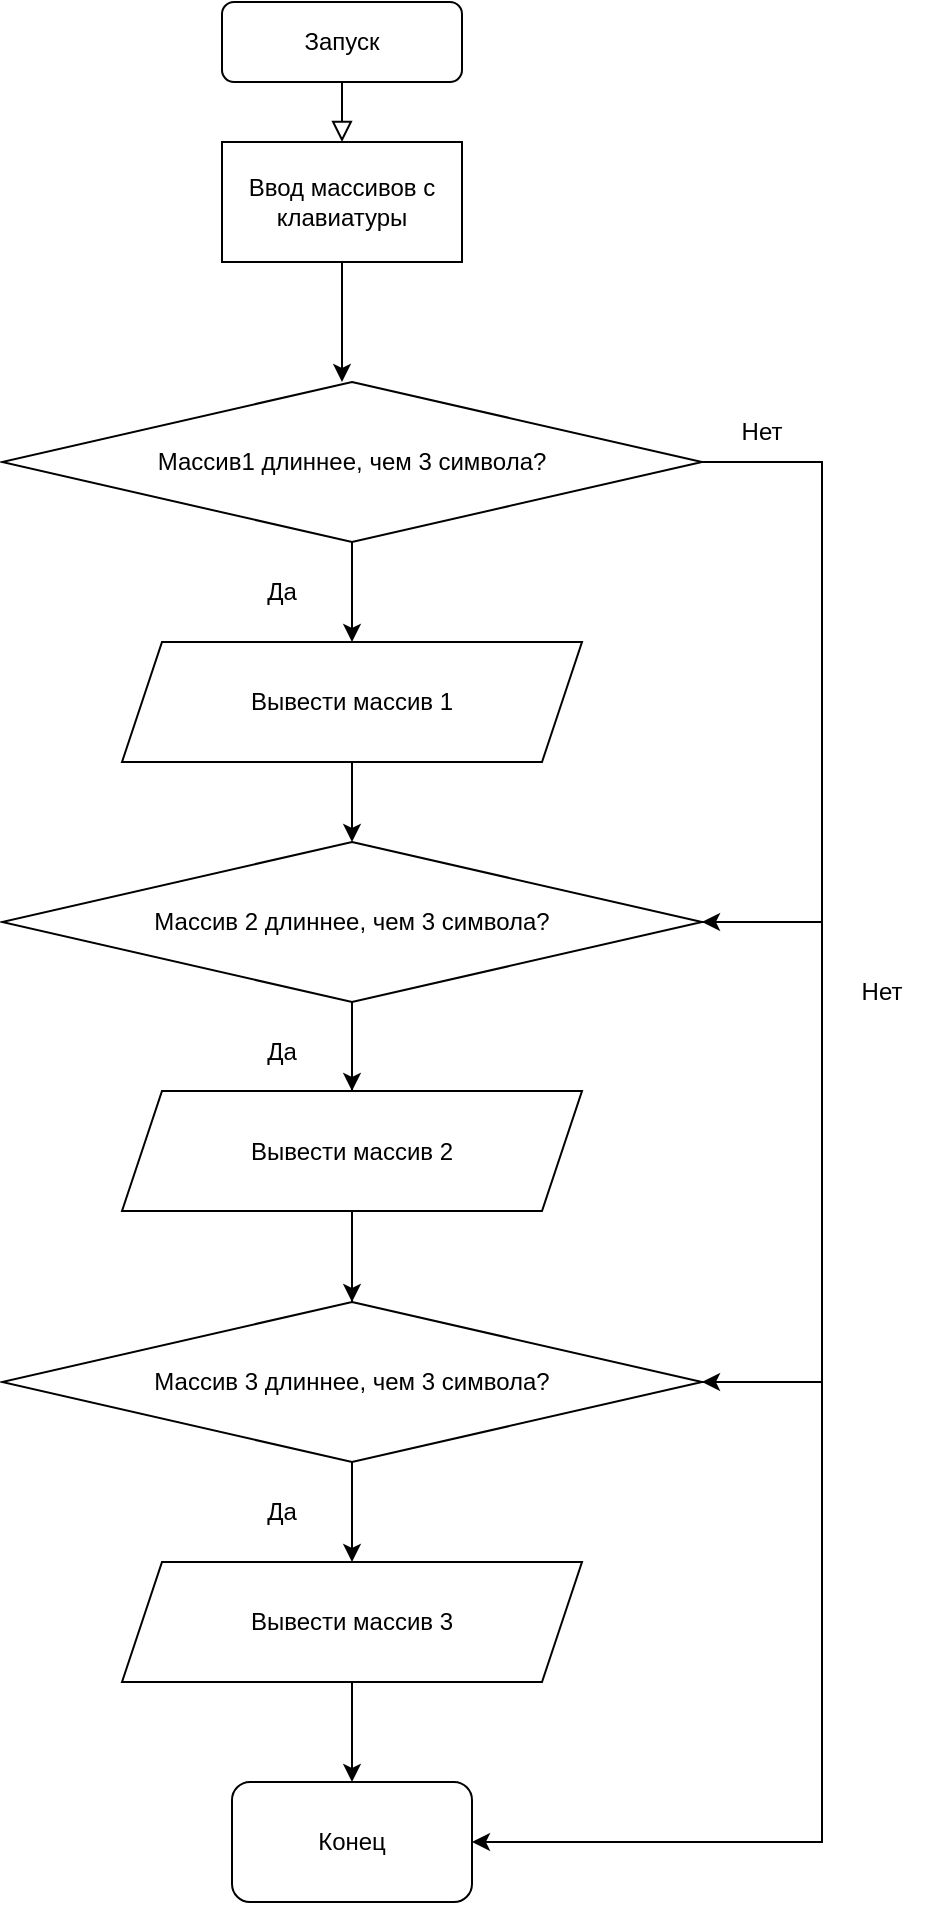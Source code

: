 <mxfile version="20.6.2" type="github">
  <diagram id="C5RBs43oDa-KdzZeNtuy" name="Page-1">
    <mxGraphModel dx="868" dy="440" grid="1" gridSize="10" guides="1" tooltips="1" connect="1" arrows="1" fold="1" page="1" pageScale="1" pageWidth="827" pageHeight="1169" math="0" shadow="0">
      <root>
        <mxCell id="WIyWlLk6GJQsqaUBKTNV-0" />
        <mxCell id="WIyWlLk6GJQsqaUBKTNV-1" parent="WIyWlLk6GJQsqaUBKTNV-0" />
        <mxCell id="WIyWlLk6GJQsqaUBKTNV-2" value="" style="rounded=0;html=1;jettySize=auto;orthogonalLoop=1;fontSize=11;endArrow=block;endFill=0;endSize=8;strokeWidth=1;shadow=0;labelBackgroundColor=none;edgeStyle=orthogonalEdgeStyle;" parent="WIyWlLk6GJQsqaUBKTNV-1" source="WIyWlLk6GJQsqaUBKTNV-3" target="pZIXta8oc3XuwmG3x1v0-0" edge="1">
          <mxGeometry relative="1" as="geometry">
            <mxPoint x="220" y="90" as="targetPoint" />
          </mxGeometry>
        </mxCell>
        <mxCell id="WIyWlLk6GJQsqaUBKTNV-3" value="Запуск " style="rounded=1;whiteSpace=wrap;html=1;fontSize=12;glass=0;strokeWidth=1;shadow=0;" parent="WIyWlLk6GJQsqaUBKTNV-1" vertex="1">
          <mxGeometry x="160" y="10" width="120" height="40" as="geometry" />
        </mxCell>
        <mxCell id="pZIXta8oc3XuwmG3x1v0-0" value="Ввод массивов с клавиатуры " style="rounded=0;whiteSpace=wrap;html=1;" vertex="1" parent="WIyWlLk6GJQsqaUBKTNV-1">
          <mxGeometry x="160" y="80" width="120" height="60" as="geometry" />
        </mxCell>
        <mxCell id="pZIXta8oc3XuwmG3x1v0-3" value="" style="endArrow=classic;html=1;rounded=0;exitX=0.5;exitY=1;exitDx=0;exitDy=0;" edge="1" parent="WIyWlLk6GJQsqaUBKTNV-1" source="pZIXta8oc3XuwmG3x1v0-0">
          <mxGeometry width="50" height="50" relative="1" as="geometry">
            <mxPoint x="390" y="280" as="sourcePoint" />
            <mxPoint x="220" y="200" as="targetPoint" />
          </mxGeometry>
        </mxCell>
        <mxCell id="pZIXta8oc3XuwmG3x1v0-4" value="Массив1 длиннее, чем 3 символа? " style="rhombus;whiteSpace=wrap;html=1;" vertex="1" parent="WIyWlLk6GJQsqaUBKTNV-1">
          <mxGeometry x="50" y="200" width="350" height="80" as="geometry" />
        </mxCell>
        <mxCell id="pZIXta8oc3XuwmG3x1v0-5" value="" style="endArrow=classic;html=1;rounded=0;exitX=1;exitY=0.5;exitDx=0;exitDy=0;entryX=1;entryY=0.5;entryDx=0;entryDy=0;" edge="1" parent="WIyWlLk6GJQsqaUBKTNV-1" source="pZIXta8oc3XuwmG3x1v0-4" target="pZIXta8oc3XuwmG3x1v0-11">
          <mxGeometry width="50" height="50" relative="1" as="geometry">
            <mxPoint x="390" y="250" as="sourcePoint" />
            <mxPoint x="590" y="390" as="targetPoint" />
            <Array as="points">
              <mxPoint x="460" y="240" />
              <mxPoint x="460" y="470" />
            </Array>
          </mxGeometry>
        </mxCell>
        <mxCell id="pZIXta8oc3XuwmG3x1v0-7" value="Да" style="text;html=1;strokeColor=none;fillColor=none;align=center;verticalAlign=middle;whiteSpace=wrap;rounded=0;" vertex="1" parent="WIyWlLk6GJQsqaUBKTNV-1">
          <mxGeometry x="160" y="290" width="60" height="30" as="geometry" />
        </mxCell>
        <mxCell id="pZIXta8oc3XuwmG3x1v0-8" value="Нет" style="text;html=1;strokeColor=none;fillColor=none;align=center;verticalAlign=middle;whiteSpace=wrap;rounded=0;" vertex="1" parent="WIyWlLk6GJQsqaUBKTNV-1">
          <mxGeometry x="400" y="210" width="60" height="30" as="geometry" />
        </mxCell>
        <mxCell id="pZIXta8oc3XuwmG3x1v0-9" value="Вывести массив 1 " style="shape=parallelogram;perimeter=parallelogramPerimeter;whiteSpace=wrap;html=1;fixedSize=1;" vertex="1" parent="WIyWlLk6GJQsqaUBKTNV-1">
          <mxGeometry x="110" y="330" width="230" height="60" as="geometry" />
        </mxCell>
        <mxCell id="pZIXta8oc3XuwmG3x1v0-10" value="" style="endArrow=classic;html=1;rounded=0;exitX=0.5;exitY=1;exitDx=0;exitDy=0;" edge="1" parent="WIyWlLk6GJQsqaUBKTNV-1" source="pZIXta8oc3XuwmG3x1v0-4" target="pZIXta8oc3XuwmG3x1v0-9">
          <mxGeometry width="50" height="50" relative="1" as="geometry">
            <mxPoint x="390" y="400" as="sourcePoint" />
            <mxPoint x="440" y="350" as="targetPoint" />
          </mxGeometry>
        </mxCell>
        <mxCell id="pZIXta8oc3XuwmG3x1v0-21" value="" style="edgeStyle=orthogonalEdgeStyle;rounded=0;orthogonalLoop=1;jettySize=auto;html=1;" edge="1" parent="WIyWlLk6GJQsqaUBKTNV-1" source="pZIXta8oc3XuwmG3x1v0-11" target="pZIXta8oc3XuwmG3x1v0-20">
          <mxGeometry relative="1" as="geometry" />
        </mxCell>
        <mxCell id="pZIXta8oc3XuwmG3x1v0-11" value="Массив 2 длиннее, чем 3 символа? " style="rhombus;whiteSpace=wrap;html=1;" vertex="1" parent="WIyWlLk6GJQsqaUBKTNV-1">
          <mxGeometry x="50" y="430" width="350" height="80" as="geometry" />
        </mxCell>
        <mxCell id="pZIXta8oc3XuwmG3x1v0-12" value="" style="endArrow=classic;html=1;rounded=0;exitX=0.5;exitY=1;exitDx=0;exitDy=0;entryX=0.5;entryY=0;entryDx=0;entryDy=0;" edge="1" parent="WIyWlLk6GJQsqaUBKTNV-1" source="pZIXta8oc3XuwmG3x1v0-9" target="pZIXta8oc3XuwmG3x1v0-11">
          <mxGeometry width="50" height="50" relative="1" as="geometry">
            <mxPoint x="390" y="430" as="sourcePoint" />
            <mxPoint x="220" y="420" as="targetPoint" />
          </mxGeometry>
        </mxCell>
        <mxCell id="pZIXta8oc3XuwmG3x1v0-13" value="Да" style="text;html=1;strokeColor=none;fillColor=none;align=center;verticalAlign=middle;whiteSpace=wrap;rounded=0;" vertex="1" parent="WIyWlLk6GJQsqaUBKTNV-1">
          <mxGeometry x="160" y="520" width="60" height="30" as="geometry" />
        </mxCell>
        <mxCell id="pZIXta8oc3XuwmG3x1v0-14" value="Нет" style="text;html=1;strokeColor=none;fillColor=none;align=center;verticalAlign=middle;whiteSpace=wrap;rounded=0;" vertex="1" parent="WIyWlLk6GJQsqaUBKTNV-1">
          <mxGeometry x="460" y="490" width="60" height="30" as="geometry" />
        </mxCell>
        <mxCell id="pZIXta8oc3XuwmG3x1v0-26" value="" style="edgeStyle=orthogonalEdgeStyle;rounded=0;orthogonalLoop=1;jettySize=auto;html=1;" edge="1" parent="WIyWlLk6GJQsqaUBKTNV-1" source="pZIXta8oc3XuwmG3x1v0-15" target="pZIXta8oc3XuwmG3x1v0-25">
          <mxGeometry relative="1" as="geometry" />
        </mxCell>
        <mxCell id="pZIXta8oc3XuwmG3x1v0-15" value="Вывести массив 2 " style="shape=parallelogram;perimeter=parallelogramPerimeter;whiteSpace=wrap;html=1;fixedSize=1;" vertex="1" parent="WIyWlLk6GJQsqaUBKTNV-1">
          <mxGeometry x="110" y="554.5" width="230" height="60" as="geometry" />
        </mxCell>
        <mxCell id="pZIXta8oc3XuwmG3x1v0-17" value="" style="endArrow=classic;html=1;rounded=0;exitX=0.5;exitY=1;exitDx=0;exitDy=0;" edge="1" parent="WIyWlLk6GJQsqaUBKTNV-1" source="pZIXta8oc3XuwmG3x1v0-11" target="pZIXta8oc3XuwmG3x1v0-15">
          <mxGeometry width="50" height="50" relative="1" as="geometry">
            <mxPoint x="390" y="550" as="sourcePoint" />
            <mxPoint x="440" y="500" as="targetPoint" />
          </mxGeometry>
        </mxCell>
        <mxCell id="pZIXta8oc3XuwmG3x1v0-20" value="Массив 3 длиннее, чем 3 символа? " style="rhombus;whiteSpace=wrap;html=1;" vertex="1" parent="WIyWlLk6GJQsqaUBKTNV-1">
          <mxGeometry x="50" y="660" width="350" height="80" as="geometry" />
        </mxCell>
        <mxCell id="pZIXta8oc3XuwmG3x1v0-22" value="" style="endArrow=classic;html=1;rounded=0;exitX=1;exitY=0.5;exitDx=0;exitDy=0;entryX=1;entryY=0.5;entryDx=0;entryDy=0;" edge="1" parent="WIyWlLk6GJQsqaUBKTNV-1">
          <mxGeometry width="50" height="50" relative="1" as="geometry">
            <mxPoint x="400" y="470" as="sourcePoint" />
            <mxPoint x="400" y="700" as="targetPoint" />
            <Array as="points">
              <mxPoint x="460" y="470" />
              <mxPoint x="460" y="700" />
            </Array>
          </mxGeometry>
        </mxCell>
        <mxCell id="pZIXta8oc3XuwmG3x1v0-25" value="Вывести массив 3 " style="shape=parallelogram;perimeter=parallelogramPerimeter;whiteSpace=wrap;html=1;fixedSize=1;" vertex="1" parent="WIyWlLk6GJQsqaUBKTNV-1">
          <mxGeometry x="110" y="790" width="230" height="60" as="geometry" />
        </mxCell>
        <mxCell id="pZIXta8oc3XuwmG3x1v0-27" value="Да" style="text;html=1;strokeColor=none;fillColor=none;align=center;verticalAlign=middle;whiteSpace=wrap;rounded=0;" vertex="1" parent="WIyWlLk6GJQsqaUBKTNV-1">
          <mxGeometry x="160" y="750" width="60" height="30" as="geometry" />
        </mxCell>
        <mxCell id="pZIXta8oc3XuwmG3x1v0-28" value="Конец" style="rounded=1;whiteSpace=wrap;html=1;" vertex="1" parent="WIyWlLk6GJQsqaUBKTNV-1">
          <mxGeometry x="165" y="900" width="120" height="60" as="geometry" />
        </mxCell>
        <mxCell id="pZIXta8oc3XuwmG3x1v0-29" value="" style="endArrow=classic;html=1;rounded=0;exitX=0.5;exitY=1;exitDx=0;exitDy=0;" edge="1" parent="WIyWlLk6GJQsqaUBKTNV-1" source="pZIXta8oc3XuwmG3x1v0-25" target="pZIXta8oc3XuwmG3x1v0-28">
          <mxGeometry width="50" height="50" relative="1" as="geometry">
            <mxPoint x="390" y="880" as="sourcePoint" />
            <mxPoint x="440" y="830" as="targetPoint" />
          </mxGeometry>
        </mxCell>
        <mxCell id="pZIXta8oc3XuwmG3x1v0-30" value="" style="endArrow=classic;html=1;rounded=0;exitX=1;exitY=0.5;exitDx=0;exitDy=0;entryX=1;entryY=0.5;entryDx=0;entryDy=0;" edge="1" parent="WIyWlLk6GJQsqaUBKTNV-1" target="pZIXta8oc3XuwmG3x1v0-28">
          <mxGeometry width="50" height="50" relative="1" as="geometry">
            <mxPoint x="400" y="700" as="sourcePoint" />
            <mxPoint x="400" y="930" as="targetPoint" />
            <Array as="points">
              <mxPoint x="460" y="700" />
              <mxPoint x="460" y="930" />
            </Array>
          </mxGeometry>
        </mxCell>
      </root>
    </mxGraphModel>
  </diagram>
</mxfile>
